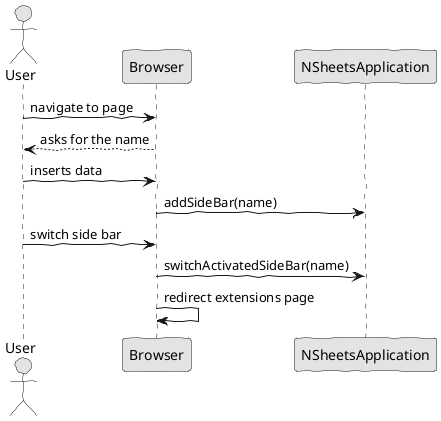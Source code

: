 @startuml
skinparam handwritten true
skinparam monochrome true
skinparam packageStyle rect
skinparam defaultFontName FG Virgil
skinparam shadowing false

actor User

User -> Browser : navigate to page 
Browser --> User : asks for the name
User -> Browser : inserts data 

Browser -> NSheetsApplication : addSideBar(name)

User -> Browser : switch side bar
Browser -> NSheetsApplication : switchActivatedSideBar(name)

Browser -> Browser : redirect extensions page

@enduml